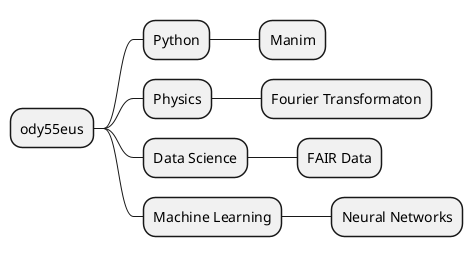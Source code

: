 @startmindmap
* ody55eus
** Python
*** Manim
** Physics
*** Fourier Transformaton
** Data Science
*** FAIR Data
** Machine Learning
*** Neural Networks
@endmindmap
